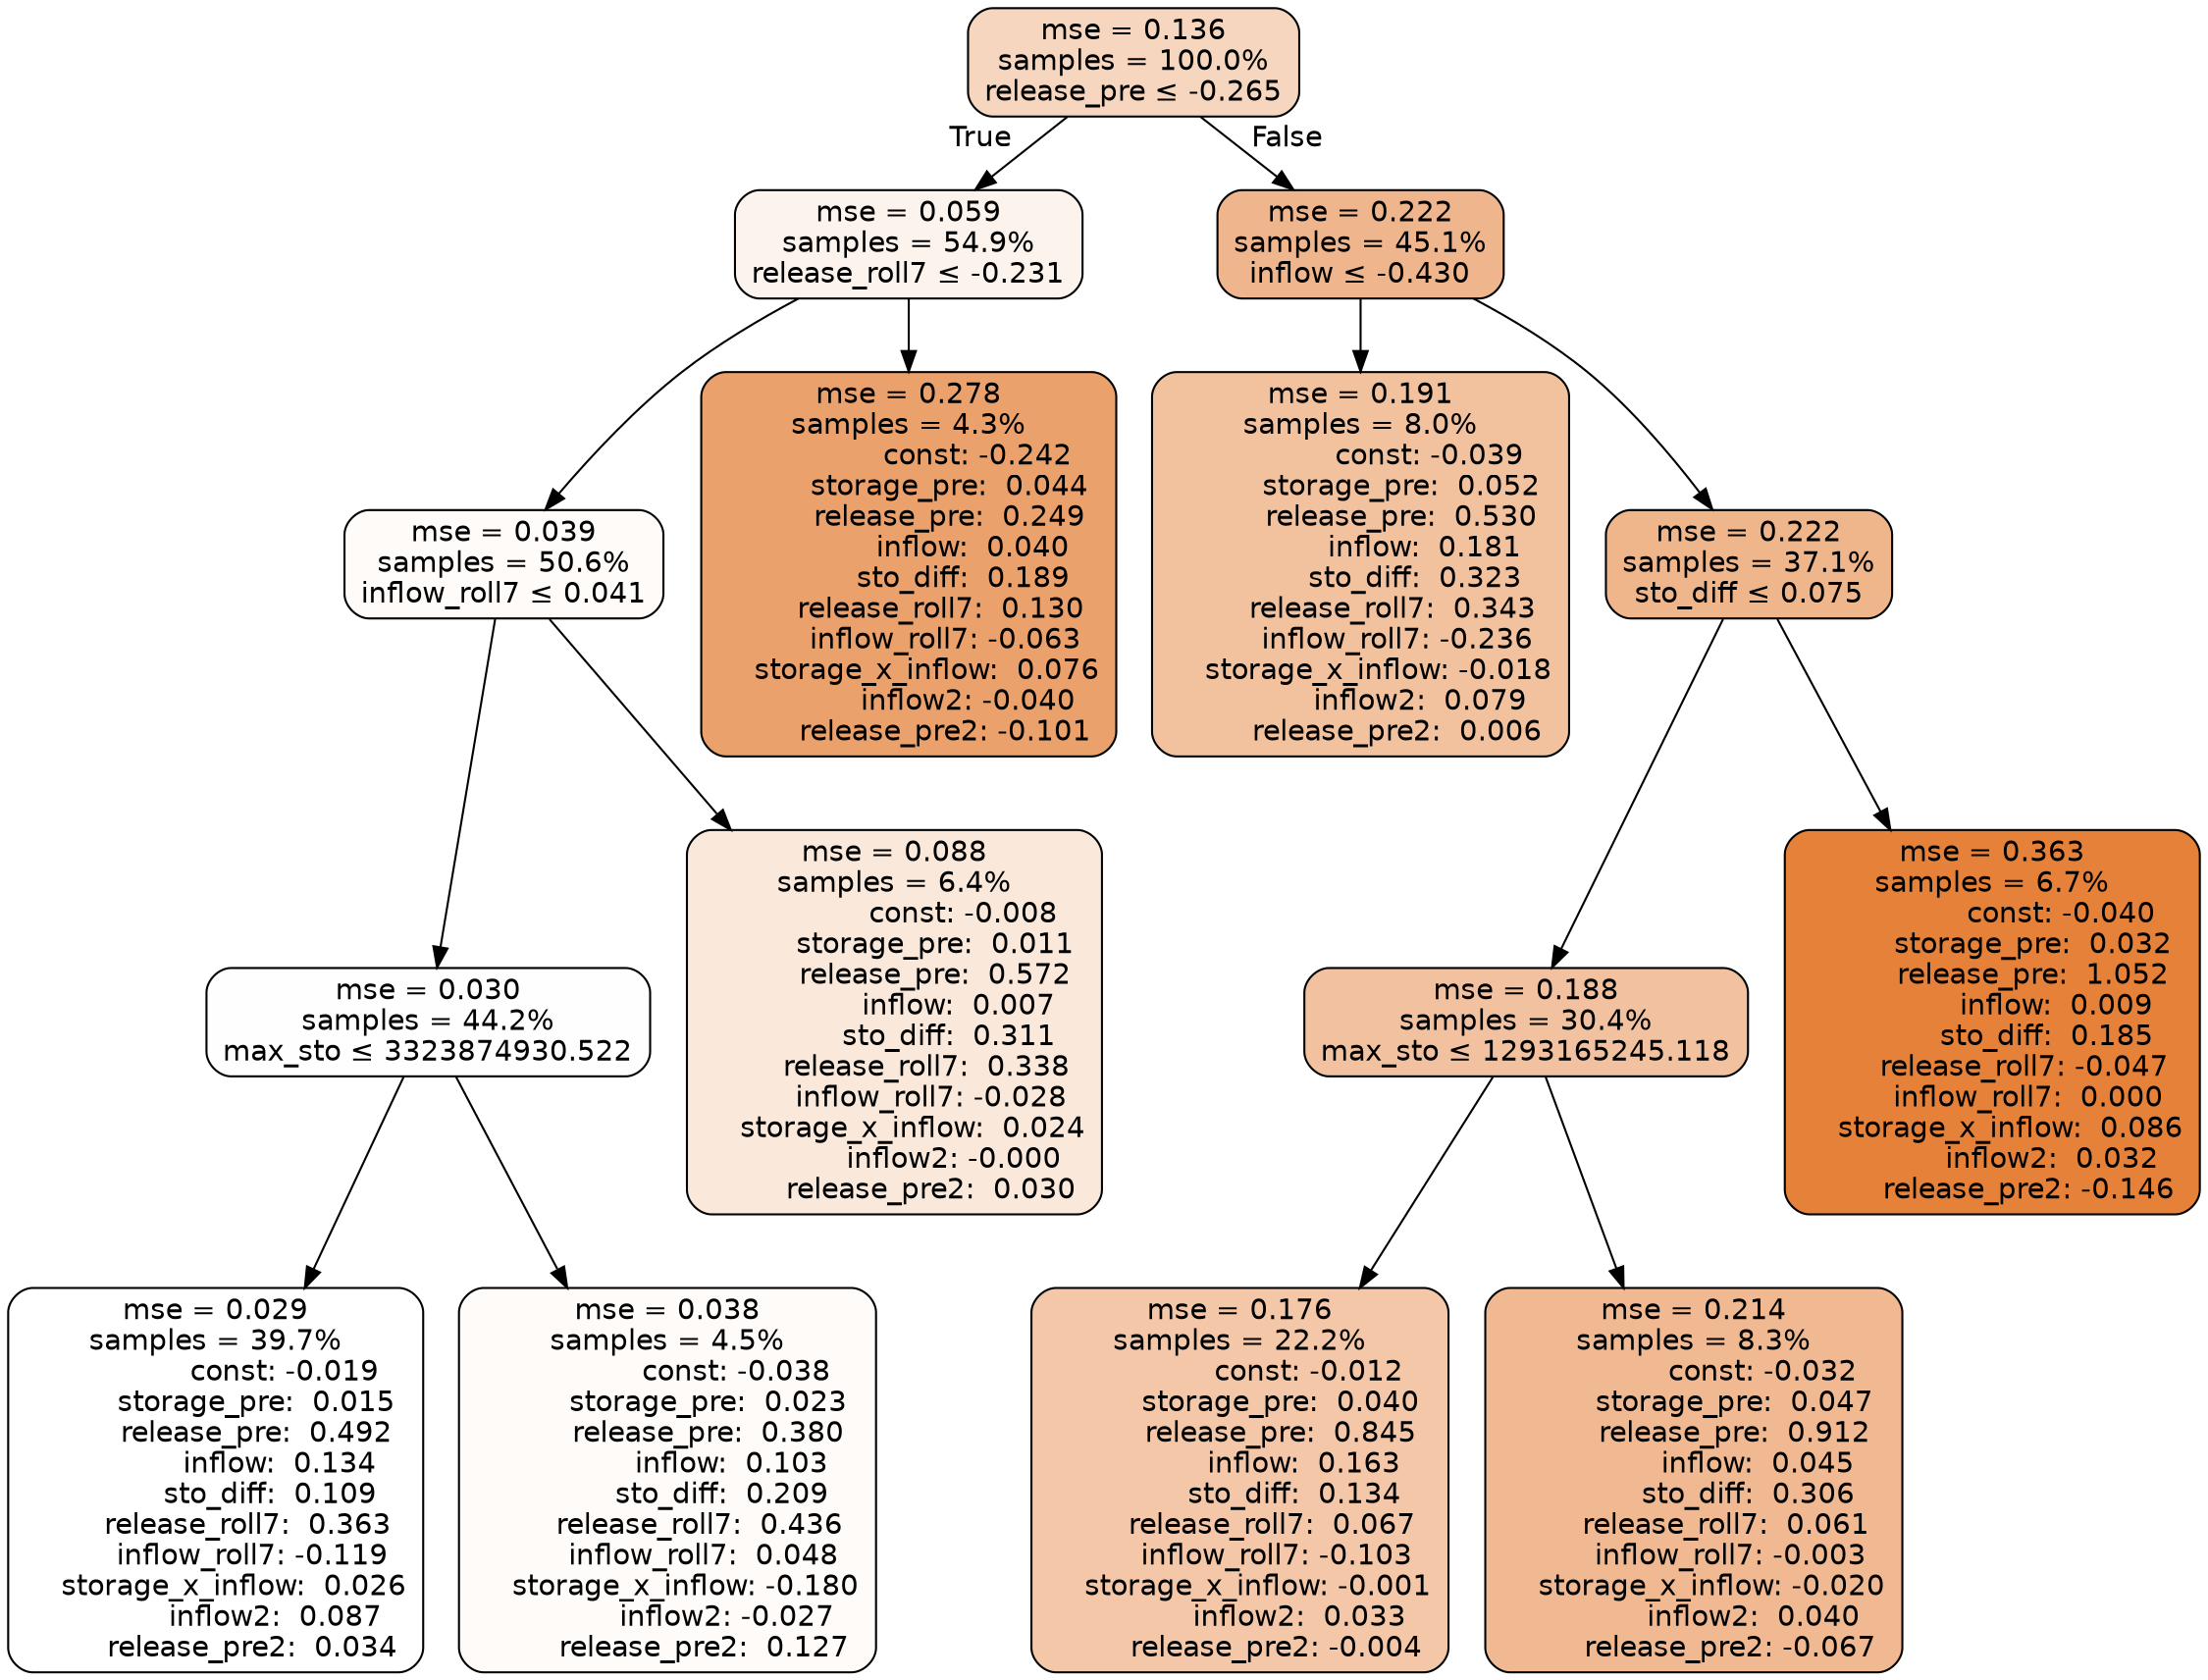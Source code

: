 digraph tree {
bgcolor="transparent"
node [shape=rectangle, style="filled, rounded", color="black", fontname=helvetica] ;
edge [fontname=helvetica] ;
	"0" [label="mse = 0.136
samples = 100.0%
release_pre &le; -0.265", fillcolor="#f6d6bf"]
	"1" [label="mse = 0.059
samples = 54.9%
release_roll7 &le; -0.231", fillcolor="#fcf3ed"]
	"2" [label="mse = 0.039
samples = 50.6%
inflow_roll7 &le; 0.041", fillcolor="#fefbf9"]
	"3" [label="mse = 0.030
samples = 44.2%
max_sto &le; 3323874930.522", fillcolor="#fefefe"]
	"4" [label="mse = 0.029
samples = 39.7%
               const: -0.019
         storage_pre:  0.015
         release_pre:  0.492
              inflow:  0.134
            sto_diff:  0.109
       release_roll7:  0.363
        inflow_roll7: -0.119
    storage_x_inflow:  0.026
             inflow2:  0.087
        release_pre2:  0.034", fillcolor="#ffffff"]
	"5" [label="mse = 0.038
samples = 4.5%
               const: -0.038
         storage_pre:  0.023
         release_pre:  0.380
              inflow:  0.103
            sto_diff:  0.209
       release_roll7:  0.436
        inflow_roll7:  0.048
    storage_x_inflow: -0.180
             inflow2: -0.027
        release_pre2:  0.127", fillcolor="#fefbf9"]
	"6" [label="mse = 0.088
samples = 6.4%
               const: -0.008
         storage_pre:  0.011
         release_pre:  0.572
              inflow:  0.007
            sto_diff:  0.311
       release_roll7:  0.338
        inflow_roll7: -0.028
    storage_x_inflow:  0.024
             inflow2: -0.000
        release_pre2:  0.030", fillcolor="#fae8db"]
	"7" [label="mse = 0.278
samples = 4.3%
               const: -0.242
         storage_pre:  0.044
         release_pre:  0.249
              inflow:  0.040
            sto_diff:  0.189
       release_roll7:  0.130
        inflow_roll7: -0.063
    storage_x_inflow:  0.076
             inflow2: -0.040
        release_pre2: -0.101", fillcolor="#eba16b"]
	"8" [label="mse = 0.222
samples = 45.1%
inflow &le; -0.430", fillcolor="#efb58c"]
	"9" [label="mse = 0.191
samples = 8.0%
               const: -0.039
         storage_pre:  0.052
         release_pre:  0.530
              inflow:  0.181
            sto_diff:  0.323
       release_roll7:  0.343
        inflow_roll7: -0.236
    storage_x_inflow: -0.018
             inflow2:  0.079
        release_pre2:  0.006", fillcolor="#f2c19e"]
	"10" [label="mse = 0.222
samples = 37.1%
sto_diff &le; 0.075", fillcolor="#efb68c"]
	"11" [label="mse = 0.188
samples = 30.4%
max_sto &le; 1293165245.118", fillcolor="#f2c2a0"]
	"12" [label="mse = 0.176
samples = 22.2%
               const: -0.012
         storage_pre:  0.040
         release_pre:  0.845
              inflow:  0.163
            sto_diff:  0.134
       release_roll7:  0.067
        inflow_roll7: -0.103
    storage_x_inflow: -0.001
             inflow2:  0.033
        release_pre2: -0.004", fillcolor="#f3c7a7"]
	"13" [label="mse = 0.214
samples = 8.3%
               const: -0.032
         storage_pre:  0.047
         release_pre:  0.912
              inflow:  0.045
            sto_diff:  0.306
       release_roll7:  0.061
        inflow_roll7: -0.003
    storage_x_inflow: -0.020
             inflow2:  0.040
        release_pre2: -0.067", fillcolor="#f0b991"]
	"14" [label="mse = 0.363
samples = 6.7%
               const: -0.040
         storage_pre:  0.032
         release_pre:  1.052
              inflow:  0.009
            sto_diff:  0.185
       release_roll7: -0.047
        inflow_roll7:  0.000
    storage_x_inflow:  0.086
             inflow2:  0.032
        release_pre2: -0.146", fillcolor="#e58139"]

	"0" -> "1" [labeldistance=2.5, labelangle=45, headlabel="True"]
	"1" -> "2"
	"2" -> "3"
	"3" -> "4"
	"3" -> "5"
	"2" -> "6"
	"1" -> "7"
	"0" -> "8" [labeldistance=2.5, labelangle=-45, headlabel="False"]
	"8" -> "9"
	"8" -> "10"
	"10" -> "11"
	"11" -> "12"
	"11" -> "13"
	"10" -> "14"
}
